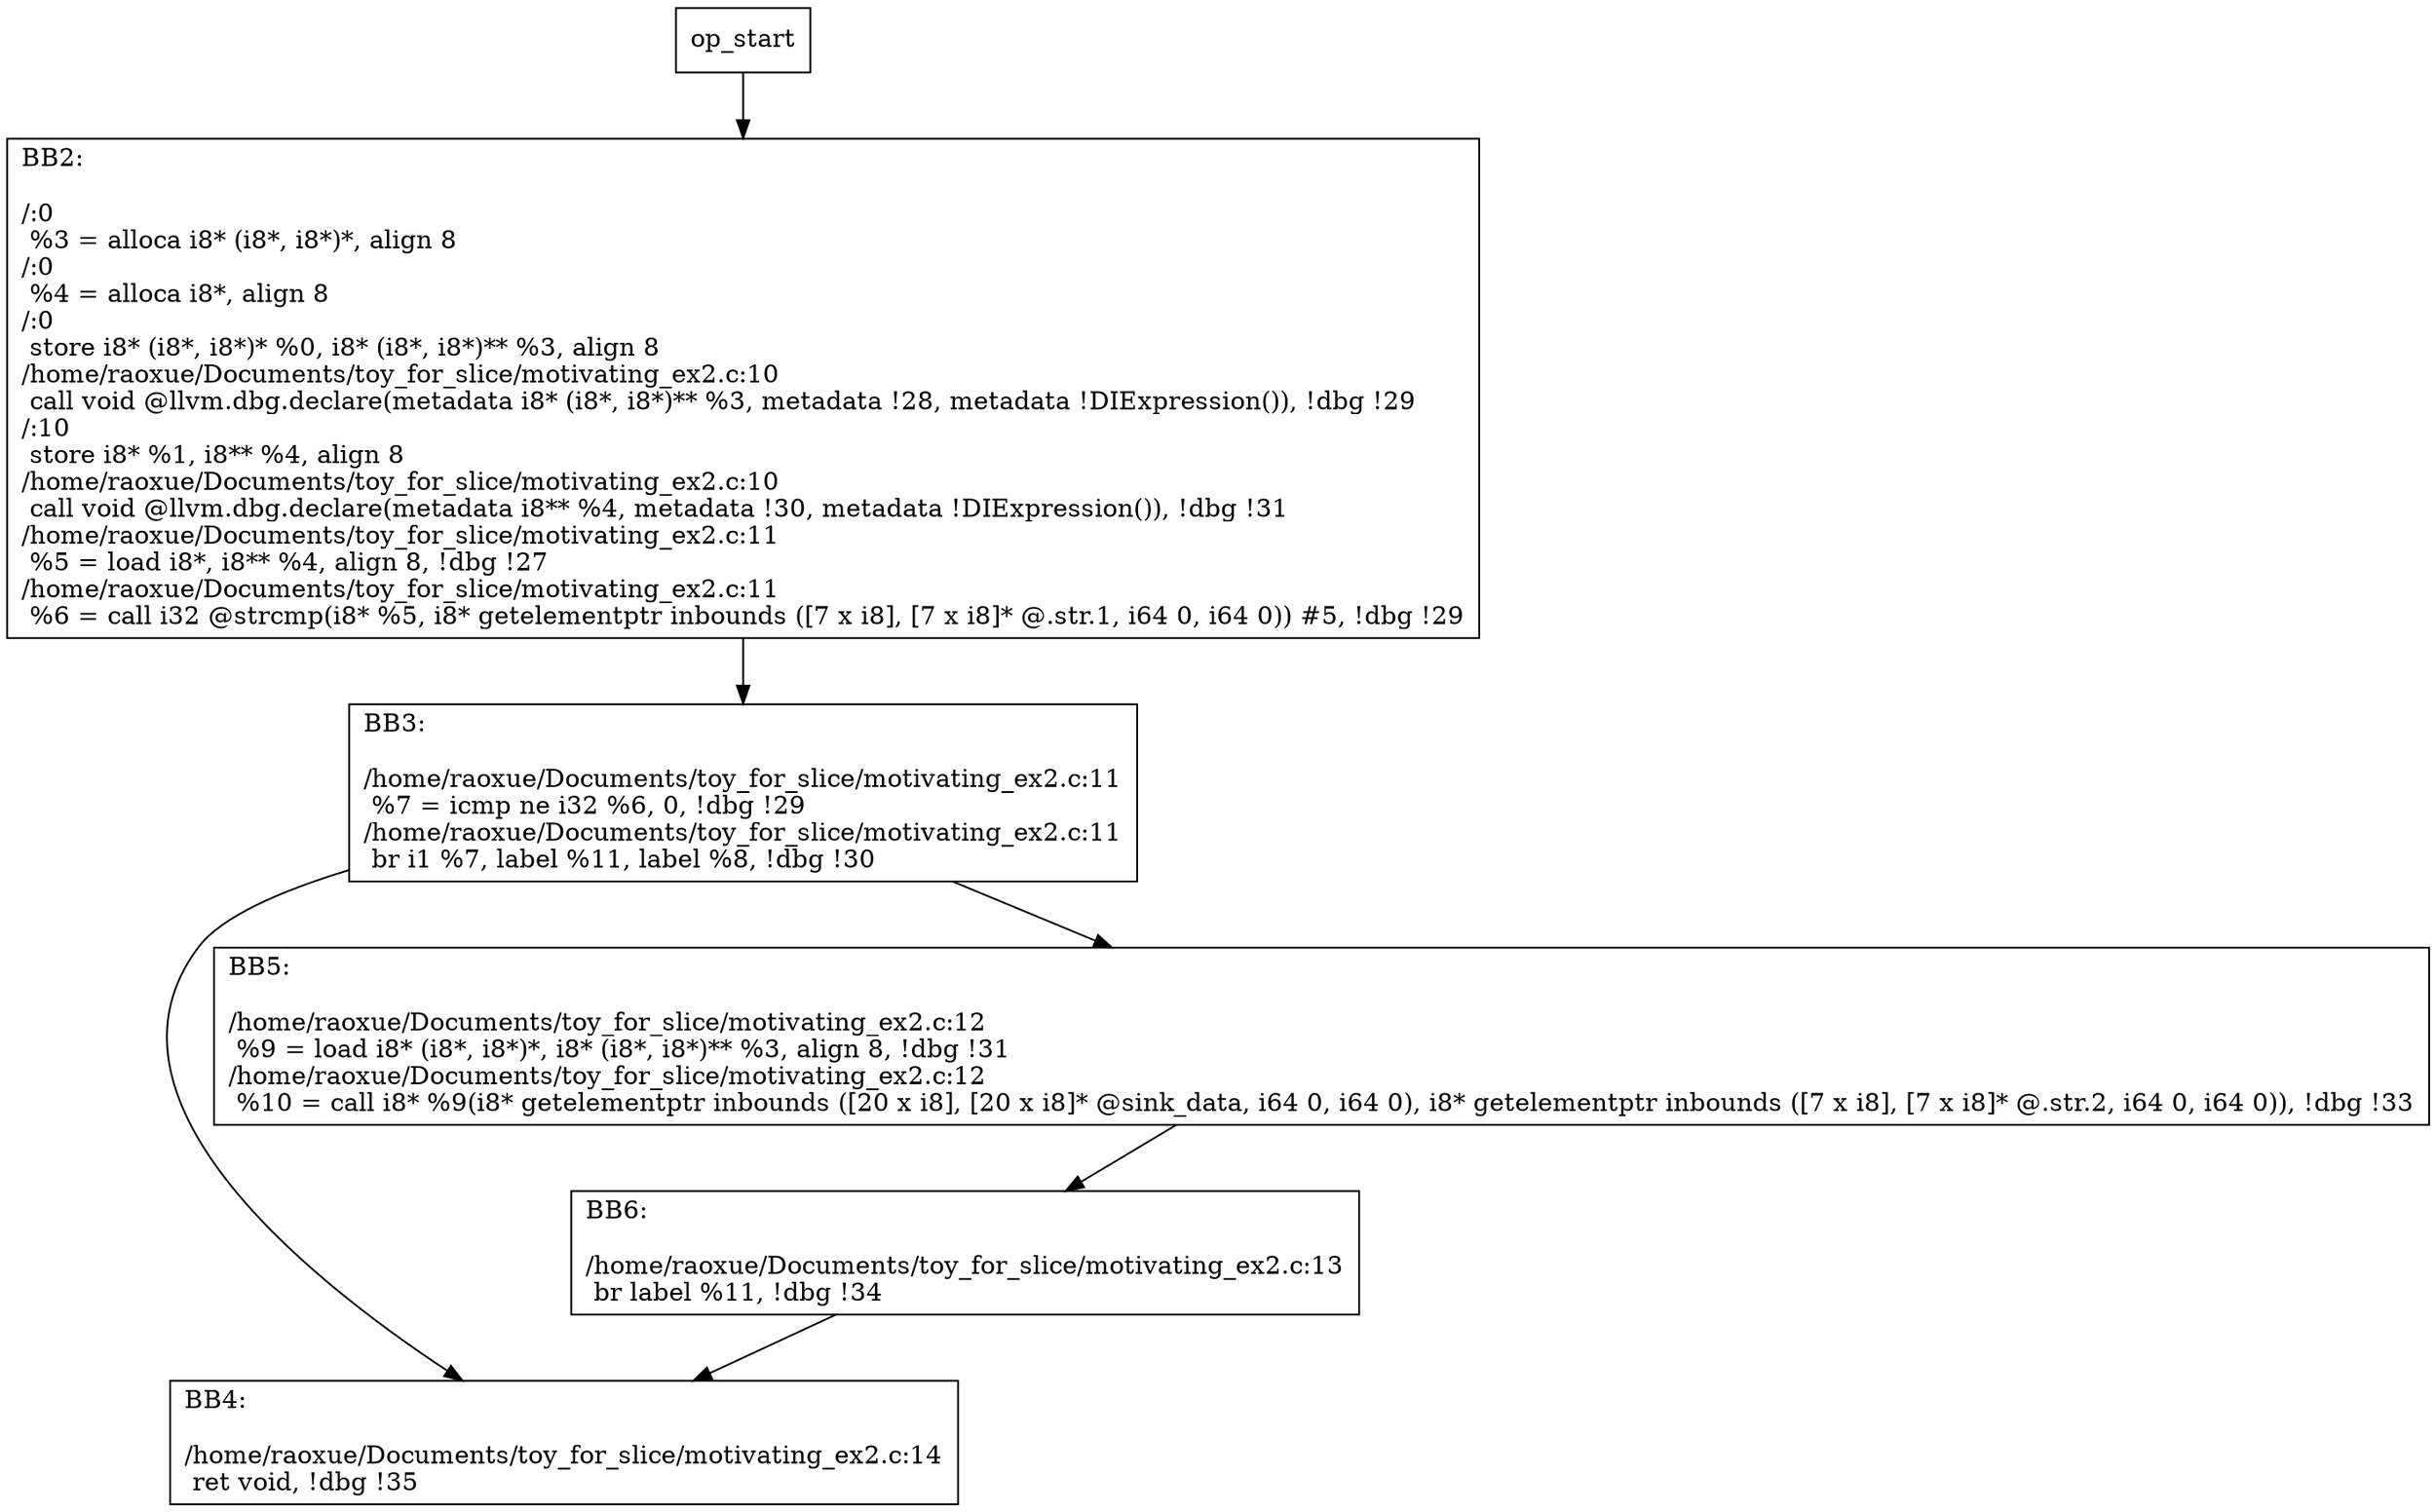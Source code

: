 digraph "CFG for'op' function" {
	BBop_start[shape=record,label="{op_start}"];
	BBop_start-> opBB2;
	opBB2 [shape=record, label="{BB2:\l\l/:0\l
  %3 = alloca i8* (i8*, i8*)*, align 8\l
/:0\l
  %4 = alloca i8*, align 8\l
/:0\l
  store i8* (i8*, i8*)* %0, i8* (i8*, i8*)** %3, align 8\l
/home/raoxue/Documents/toy_for_slice/motivating_ex2.c:10\l
  call void @llvm.dbg.declare(metadata i8* (i8*, i8*)** %3, metadata !28, metadata !DIExpression()), !dbg !29\l
/:10\l
  store i8* %1, i8** %4, align 8\l
/home/raoxue/Documents/toy_for_slice/motivating_ex2.c:10\l
  call void @llvm.dbg.declare(metadata i8** %4, metadata !30, metadata !DIExpression()), !dbg !31\l
/home/raoxue/Documents/toy_for_slice/motivating_ex2.c:11\l
  %5 = load i8*, i8** %4, align 8, !dbg !27\l
/home/raoxue/Documents/toy_for_slice/motivating_ex2.c:11\l
  %6 = call i32 @strcmp(i8* %5, i8* getelementptr inbounds ([7 x i8], [7 x i8]* @.str.1, i64 0, i64 0)) #5, !dbg !29\l
}"];
	opBB2-> opBB3;
	opBB3 [shape=record, label="{BB3:\l\l/home/raoxue/Documents/toy_for_slice/motivating_ex2.c:11\l
  %7 = icmp ne i32 %6, 0, !dbg !29\l
/home/raoxue/Documents/toy_for_slice/motivating_ex2.c:11\l
  br i1 %7, label %11, label %8, !dbg !30\l
}"];
	opBB3-> opBB4;
	opBB3-> opBB5;
	opBB5 [shape=record, label="{BB5:\l\l/home/raoxue/Documents/toy_for_slice/motivating_ex2.c:12\l
  %9 = load i8* (i8*, i8*)*, i8* (i8*, i8*)** %3, align 8, !dbg !31\l
/home/raoxue/Documents/toy_for_slice/motivating_ex2.c:12\l
  %10 = call i8* %9(i8* getelementptr inbounds ([20 x i8], [20 x i8]* @sink_data, i64 0, i64 0), i8* getelementptr inbounds ([7 x i8], [7 x i8]* @.str.2, i64 0, i64 0)), !dbg !33\l
}"];
	opBB5-> opBB6;
	opBB6 [shape=record, label="{BB6:\l\l/home/raoxue/Documents/toy_for_slice/motivating_ex2.c:13\l
  br label %11, !dbg !34\l
}"];
	opBB6-> opBB4;
	opBB4 [shape=record, label="{BB4:\l\l/home/raoxue/Documents/toy_for_slice/motivating_ex2.c:14\l
  ret void, !dbg !35\l
}"];
}
